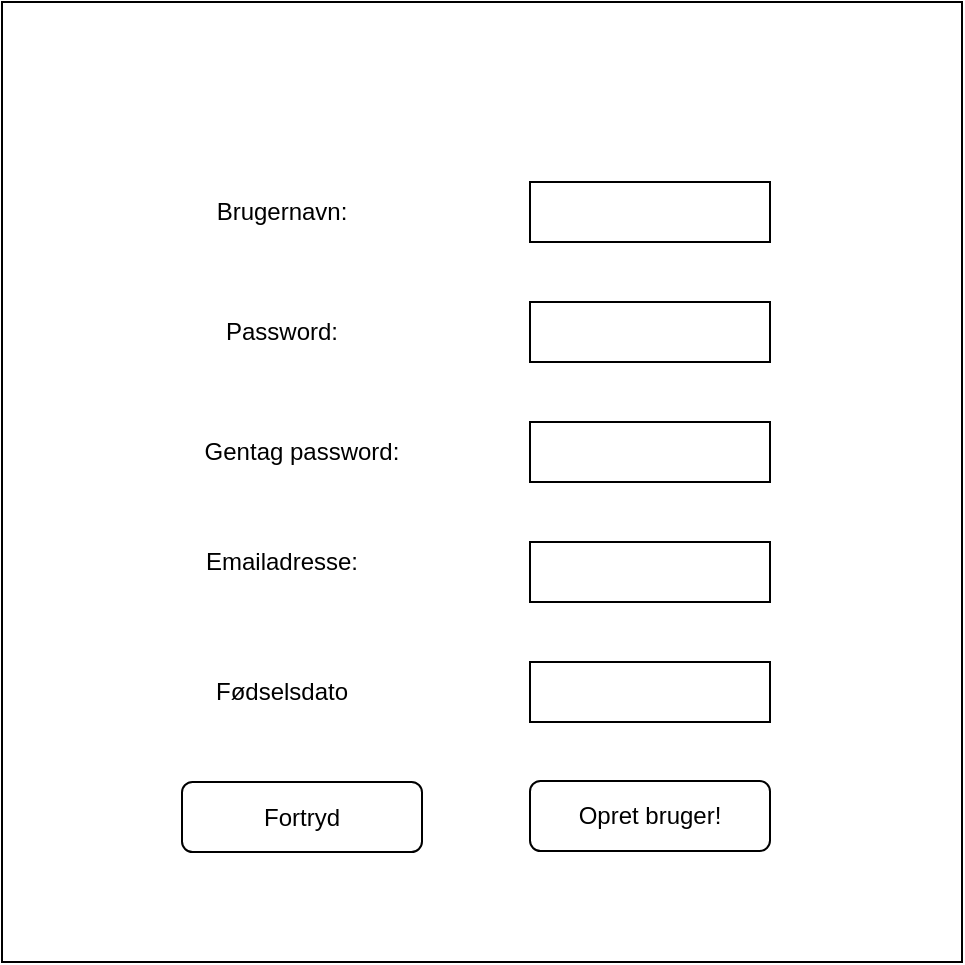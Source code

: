 <mxfile version="14.9.4" type="github">
  <diagram id="JLsZFxgrUHyaw2HbvbZS" name="Page-1">
    <mxGraphModel dx="1422" dy="794" grid="0" gridSize="10" guides="1" tooltips="1" connect="1" arrows="1" fold="1" page="1" pageScale="1" pageWidth="827" pageHeight="1169" math="0" shadow="0">
      <root>
        <mxCell id="0" />
        <mxCell id="1" parent="0" />
        <mxCell id="XCveCxQ07WaRdxRr44Px-1" value="" style="rounded=0;whiteSpace=wrap;html=1;" vertex="1" parent="1">
          <mxGeometry x="150" y="160" width="480" height="480" as="geometry" />
        </mxCell>
        <mxCell id="XCveCxQ07WaRdxRr44Px-2" value="" style="rounded=0;whiteSpace=wrap;html=1;" vertex="1" parent="1">
          <mxGeometry x="414" y="250" width="120" height="30" as="geometry" />
        </mxCell>
        <mxCell id="XCveCxQ07WaRdxRr44Px-3" value="" style="rounded=0;whiteSpace=wrap;html=1;" vertex="1" parent="1">
          <mxGeometry x="414" y="310" width="120" height="30" as="geometry" />
        </mxCell>
        <mxCell id="XCveCxQ07WaRdxRr44Px-4" value="" style="rounded=0;whiteSpace=wrap;html=1;" vertex="1" parent="1">
          <mxGeometry x="414" y="370" width="120" height="30" as="geometry" />
        </mxCell>
        <mxCell id="XCveCxQ07WaRdxRr44Px-5" value="" style="rounded=0;whiteSpace=wrap;html=1;" vertex="1" parent="1">
          <mxGeometry x="414" y="430" width="120" height="30" as="geometry" />
        </mxCell>
        <mxCell id="XCveCxQ07WaRdxRr44Px-6" value="" style="rounded=0;whiteSpace=wrap;html=1;" vertex="1" parent="1">
          <mxGeometry x="414" y="490" width="120" height="30" as="geometry" />
        </mxCell>
        <mxCell id="XCveCxQ07WaRdxRr44Px-7" value="Brugernavn:" style="text;html=1;strokeColor=none;fillColor=none;align=center;verticalAlign=middle;whiteSpace=wrap;rounded=0;" vertex="1" parent="1">
          <mxGeometry x="250" y="255" width="80" height="20" as="geometry" />
        </mxCell>
        <mxCell id="XCveCxQ07WaRdxRr44Px-8" value="Password:" style="text;html=1;strokeColor=none;fillColor=none;align=center;verticalAlign=middle;whiteSpace=wrap;rounded=0;" vertex="1" parent="1">
          <mxGeometry x="250" y="315" width="80" height="20" as="geometry" />
        </mxCell>
        <mxCell id="XCveCxQ07WaRdxRr44Px-9" value="Gentag password:" style="text;html=1;strokeColor=none;fillColor=none;align=center;verticalAlign=middle;whiteSpace=wrap;rounded=0;" vertex="1" parent="1">
          <mxGeometry x="250" y="375" width="100" height="20" as="geometry" />
        </mxCell>
        <mxCell id="XCveCxQ07WaRdxRr44Px-10" value="Emailadresse:" style="text;html=1;strokeColor=none;fillColor=none;align=center;verticalAlign=middle;whiteSpace=wrap;rounded=0;" vertex="1" parent="1">
          <mxGeometry x="240" y="430" width="100" height="20" as="geometry" />
        </mxCell>
        <mxCell id="XCveCxQ07WaRdxRr44Px-11" value="Fødselsdato" style="text;html=1;strokeColor=none;fillColor=none;align=center;verticalAlign=middle;whiteSpace=wrap;rounded=0;" vertex="1" parent="1">
          <mxGeometry x="240" y="495" width="100" height="20" as="geometry" />
        </mxCell>
        <mxCell id="XCveCxQ07WaRdxRr44Px-12" value="Opret bruger!" style="rounded=1;whiteSpace=wrap;html=1;" vertex="1" parent="1">
          <mxGeometry x="414" y="549.5" width="120" height="35" as="geometry" />
        </mxCell>
        <mxCell id="XCveCxQ07WaRdxRr44Px-13" value="Fortryd" style="rounded=1;whiteSpace=wrap;html=1;" vertex="1" parent="1">
          <mxGeometry x="240" y="550" width="120" height="35" as="geometry" />
        </mxCell>
      </root>
    </mxGraphModel>
  </diagram>
</mxfile>
